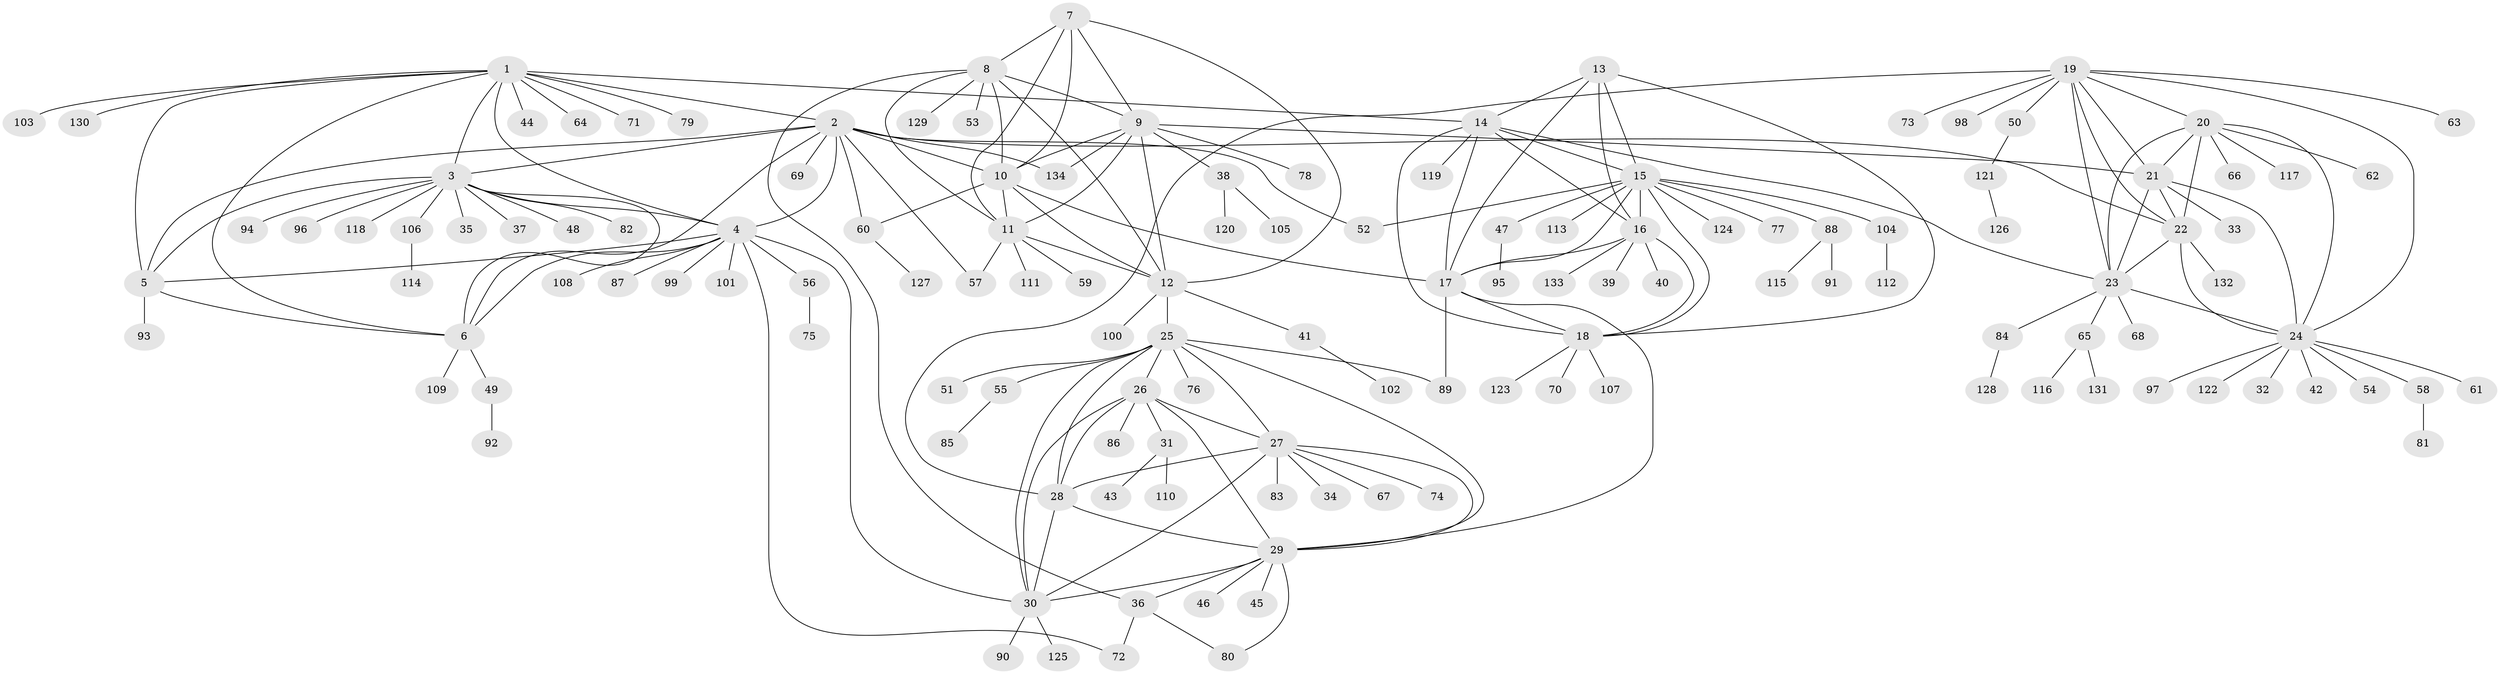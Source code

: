 // Generated by graph-tools (version 1.1) at 2025/37/03/09/25 02:37:30]
// undirected, 134 vertices, 197 edges
graph export_dot {
graph [start="1"]
  node [color=gray90,style=filled];
  1;
  2;
  3;
  4;
  5;
  6;
  7;
  8;
  9;
  10;
  11;
  12;
  13;
  14;
  15;
  16;
  17;
  18;
  19;
  20;
  21;
  22;
  23;
  24;
  25;
  26;
  27;
  28;
  29;
  30;
  31;
  32;
  33;
  34;
  35;
  36;
  37;
  38;
  39;
  40;
  41;
  42;
  43;
  44;
  45;
  46;
  47;
  48;
  49;
  50;
  51;
  52;
  53;
  54;
  55;
  56;
  57;
  58;
  59;
  60;
  61;
  62;
  63;
  64;
  65;
  66;
  67;
  68;
  69;
  70;
  71;
  72;
  73;
  74;
  75;
  76;
  77;
  78;
  79;
  80;
  81;
  82;
  83;
  84;
  85;
  86;
  87;
  88;
  89;
  90;
  91;
  92;
  93;
  94;
  95;
  96;
  97;
  98;
  99;
  100;
  101;
  102;
  103;
  104;
  105;
  106;
  107;
  108;
  109;
  110;
  111;
  112;
  113;
  114;
  115;
  116;
  117;
  118;
  119;
  120;
  121;
  122;
  123;
  124;
  125;
  126;
  127;
  128;
  129;
  130;
  131;
  132;
  133;
  134;
  1 -- 2;
  1 -- 3;
  1 -- 4;
  1 -- 5;
  1 -- 6;
  1 -- 14;
  1 -- 44;
  1 -- 64;
  1 -- 71;
  1 -- 79;
  1 -- 103;
  1 -- 130;
  2 -- 3;
  2 -- 4;
  2 -- 5;
  2 -- 6;
  2 -- 10;
  2 -- 22;
  2 -- 52;
  2 -- 57;
  2 -- 60;
  2 -- 69;
  2 -- 134;
  3 -- 4;
  3 -- 5;
  3 -- 6;
  3 -- 35;
  3 -- 37;
  3 -- 48;
  3 -- 82;
  3 -- 94;
  3 -- 96;
  3 -- 106;
  3 -- 118;
  4 -- 5;
  4 -- 6;
  4 -- 30;
  4 -- 56;
  4 -- 72;
  4 -- 87;
  4 -- 99;
  4 -- 101;
  4 -- 108;
  5 -- 6;
  5 -- 93;
  6 -- 49;
  6 -- 109;
  7 -- 8;
  7 -- 9;
  7 -- 10;
  7 -- 11;
  7 -- 12;
  8 -- 9;
  8 -- 10;
  8 -- 11;
  8 -- 12;
  8 -- 36;
  8 -- 53;
  8 -- 129;
  9 -- 10;
  9 -- 11;
  9 -- 12;
  9 -- 21;
  9 -- 38;
  9 -- 78;
  9 -- 134;
  10 -- 11;
  10 -- 12;
  10 -- 17;
  10 -- 60;
  11 -- 12;
  11 -- 57;
  11 -- 59;
  11 -- 111;
  12 -- 25;
  12 -- 41;
  12 -- 100;
  13 -- 14;
  13 -- 15;
  13 -- 16;
  13 -- 17;
  13 -- 18;
  14 -- 15;
  14 -- 16;
  14 -- 17;
  14 -- 18;
  14 -- 23;
  14 -- 119;
  15 -- 16;
  15 -- 17;
  15 -- 18;
  15 -- 47;
  15 -- 52;
  15 -- 77;
  15 -- 88;
  15 -- 104;
  15 -- 113;
  15 -- 124;
  16 -- 17;
  16 -- 18;
  16 -- 39;
  16 -- 40;
  16 -- 133;
  17 -- 18;
  17 -- 29;
  17 -- 89;
  18 -- 70;
  18 -- 107;
  18 -- 123;
  19 -- 20;
  19 -- 21;
  19 -- 22;
  19 -- 23;
  19 -- 24;
  19 -- 28;
  19 -- 50;
  19 -- 63;
  19 -- 73;
  19 -- 98;
  20 -- 21;
  20 -- 22;
  20 -- 23;
  20 -- 24;
  20 -- 62;
  20 -- 66;
  20 -- 117;
  21 -- 22;
  21 -- 23;
  21 -- 24;
  21 -- 33;
  22 -- 23;
  22 -- 24;
  22 -- 132;
  23 -- 24;
  23 -- 65;
  23 -- 68;
  23 -- 84;
  24 -- 32;
  24 -- 42;
  24 -- 54;
  24 -- 58;
  24 -- 61;
  24 -- 97;
  24 -- 122;
  25 -- 26;
  25 -- 27;
  25 -- 28;
  25 -- 29;
  25 -- 30;
  25 -- 51;
  25 -- 55;
  25 -- 76;
  25 -- 89;
  26 -- 27;
  26 -- 28;
  26 -- 29;
  26 -- 30;
  26 -- 31;
  26 -- 86;
  27 -- 28;
  27 -- 29;
  27 -- 30;
  27 -- 34;
  27 -- 67;
  27 -- 74;
  27 -- 83;
  28 -- 29;
  28 -- 30;
  29 -- 30;
  29 -- 36;
  29 -- 45;
  29 -- 46;
  29 -- 80;
  30 -- 90;
  30 -- 125;
  31 -- 43;
  31 -- 110;
  36 -- 72;
  36 -- 80;
  38 -- 105;
  38 -- 120;
  41 -- 102;
  47 -- 95;
  49 -- 92;
  50 -- 121;
  55 -- 85;
  56 -- 75;
  58 -- 81;
  60 -- 127;
  65 -- 116;
  65 -- 131;
  84 -- 128;
  88 -- 91;
  88 -- 115;
  104 -- 112;
  106 -- 114;
  121 -- 126;
}
